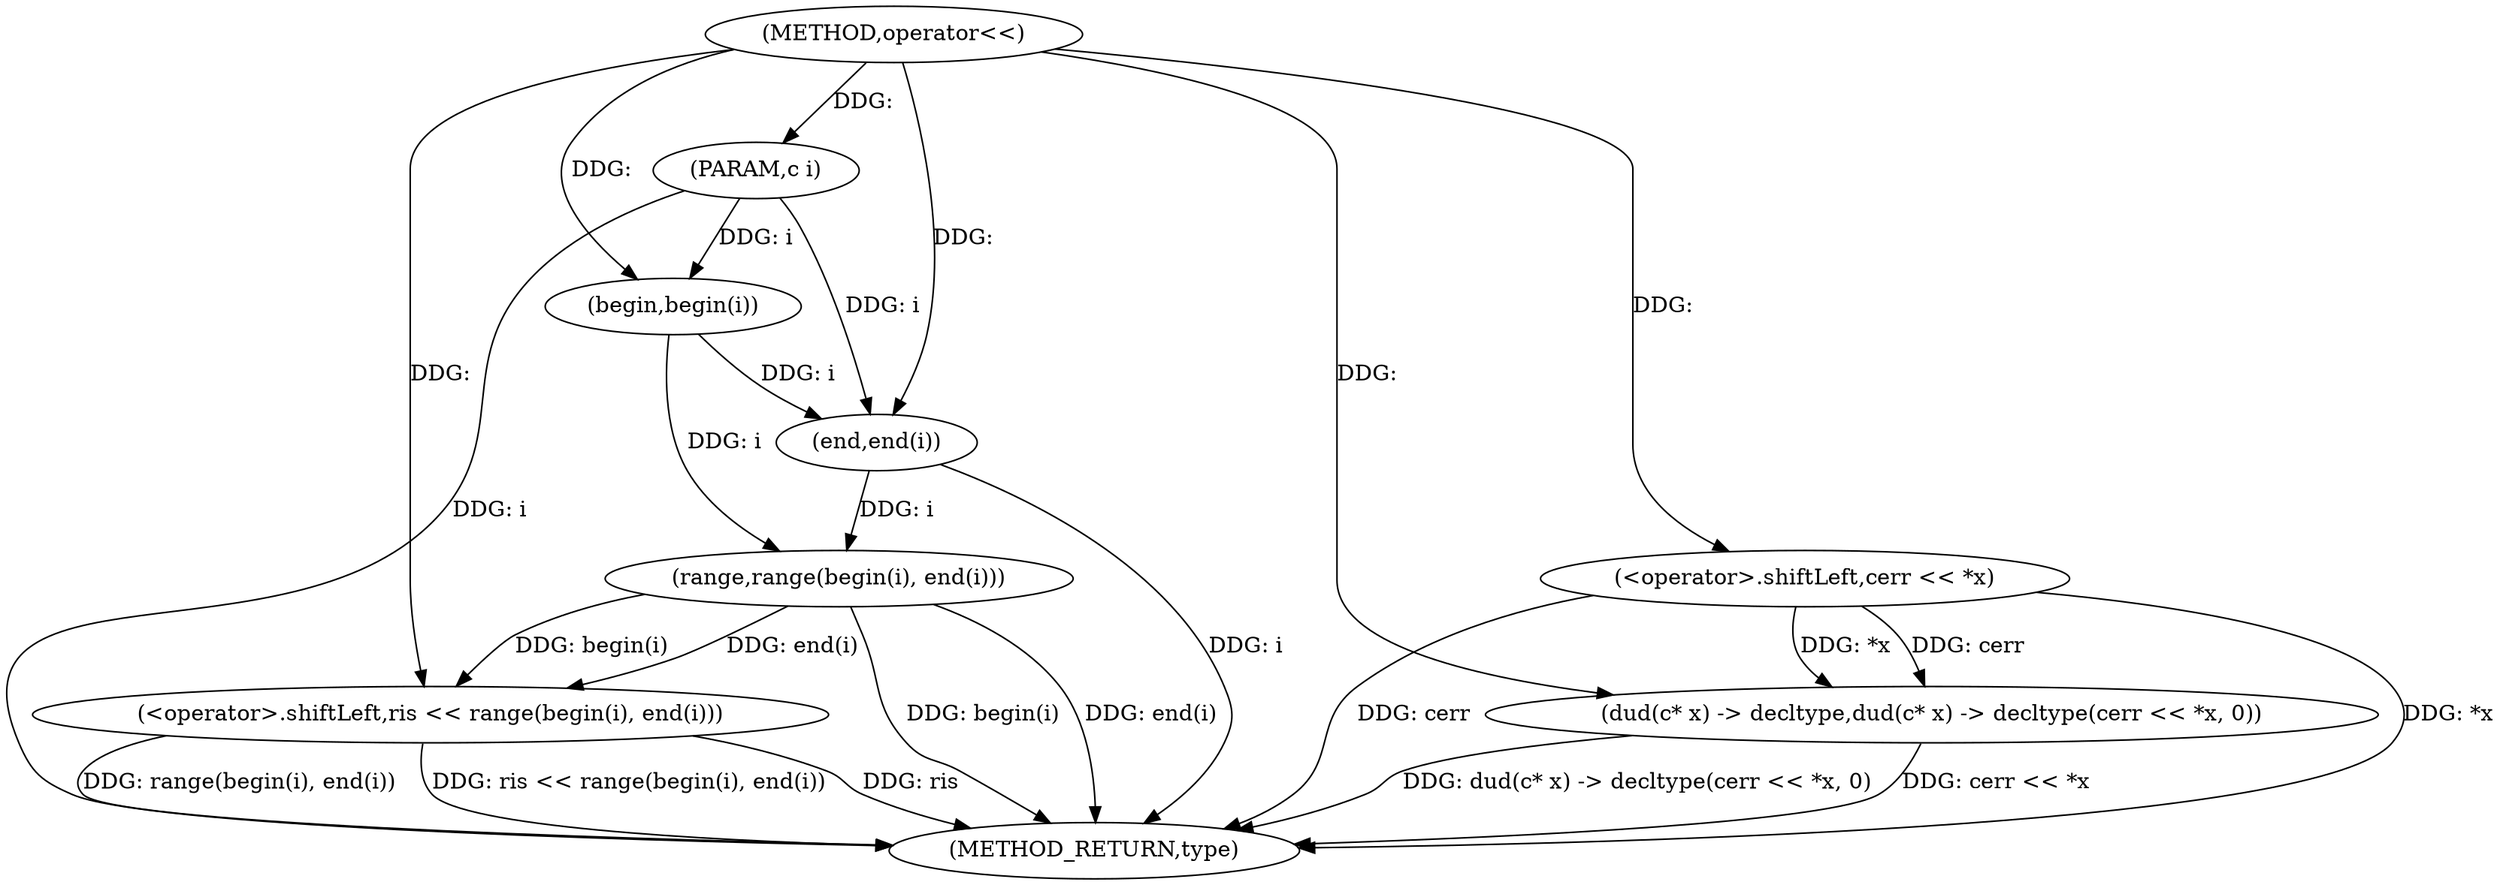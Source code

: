 digraph "operator<<" {  
"1000102" [label = "(METHOD,operator<<)" ]
"1000122" [label = "(METHOD_RETURN,type)" ]
"1000103" [label = "(PARAM,c i)" ]
"1000108" [label = "(dud(c* x) -> decltype,dud(c* x) -> decltype(cerr << *x, 0))" ]
"1000115" [label = "(<operator>.shiftLeft,ris << range(begin(i), end(i)))" ]
"1000109" [label = "(<operator>.shiftLeft,cerr << *x)" ]
"1000117" [label = "(range,range(begin(i), end(i)))" ]
"1000118" [label = "(begin,begin(i))" ]
"1000120" [label = "(end,end(i))" ]
  "1000103" -> "1000122"  [ label = "DDG: i"] 
  "1000109" -> "1000122"  [ label = "DDG: *x"] 
  "1000108" -> "1000122"  [ label = "DDG: cerr << *x"] 
  "1000108" -> "1000122"  [ label = "DDG: dud(c* x) -> decltype(cerr << *x, 0)"] 
  "1000117" -> "1000122"  [ label = "DDG: begin(i)"] 
  "1000120" -> "1000122"  [ label = "DDG: i"] 
  "1000117" -> "1000122"  [ label = "DDG: end(i)"] 
  "1000115" -> "1000122"  [ label = "DDG: range(begin(i), end(i))"] 
  "1000115" -> "1000122"  [ label = "DDG: ris << range(begin(i), end(i))"] 
  "1000115" -> "1000122"  [ label = "DDG: ris"] 
  "1000109" -> "1000122"  [ label = "DDG: cerr"] 
  "1000102" -> "1000103"  [ label = "DDG: "] 
  "1000109" -> "1000108"  [ label = "DDG: cerr"] 
  "1000109" -> "1000108"  [ label = "DDG: *x"] 
  "1000102" -> "1000108"  [ label = "DDG: "] 
  "1000102" -> "1000115"  [ label = "DDG: "] 
  "1000117" -> "1000115"  [ label = "DDG: end(i)"] 
  "1000117" -> "1000115"  [ label = "DDG: begin(i)"] 
  "1000102" -> "1000109"  [ label = "DDG: "] 
  "1000118" -> "1000117"  [ label = "DDG: i"] 
  "1000120" -> "1000117"  [ label = "DDG: i"] 
  "1000103" -> "1000118"  [ label = "DDG: i"] 
  "1000102" -> "1000118"  [ label = "DDG: "] 
  "1000118" -> "1000120"  [ label = "DDG: i"] 
  "1000103" -> "1000120"  [ label = "DDG: i"] 
  "1000102" -> "1000120"  [ label = "DDG: "] 
}
